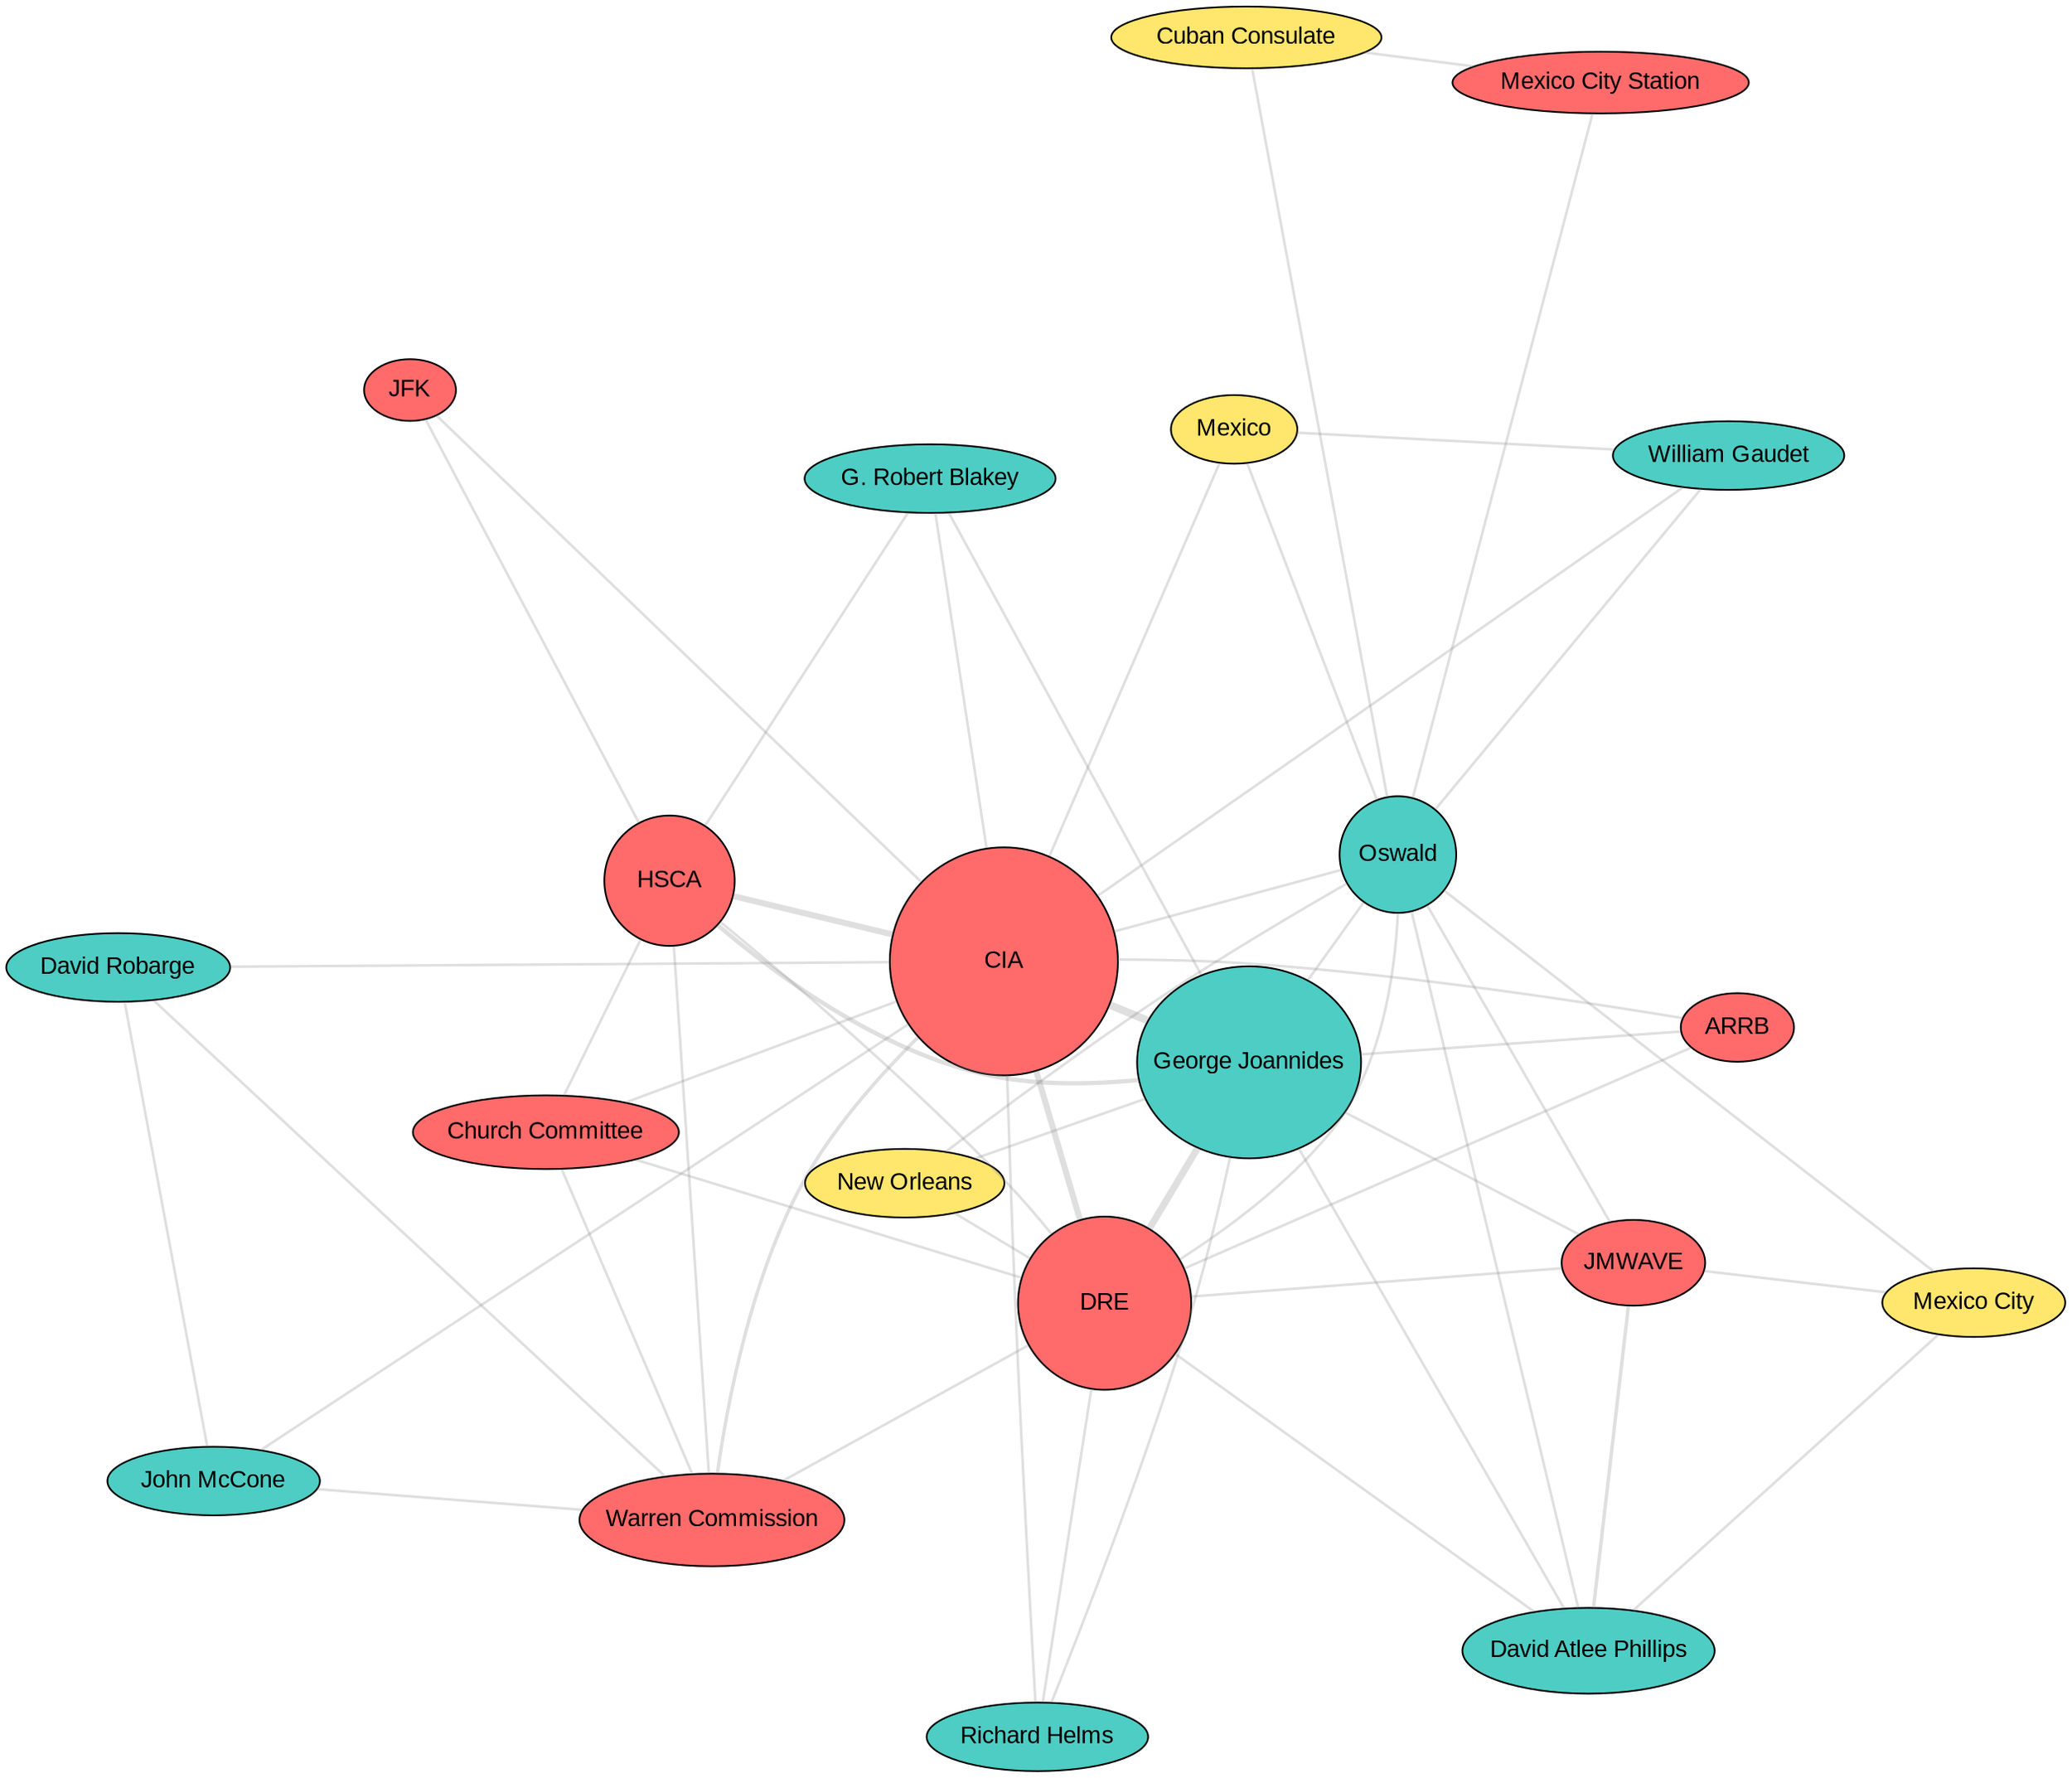 graph JFKNetwork {
  layout=fdp;
  overlap=false;
  splines=true;
  node [style=filled, fontname="Arial"];
  edge [color="#88888844"];

  "CIA" [fillcolor="#FF6B6B", label="CIA", width=1.85, height=1.85];
  "George Joannides" [fillcolor="#4ECDC4", label="George Joannides", width=1.55, height=1.55];
  "DRE" [fillcolor="#FF6B6B", label="DRE", width=1.40, height=1.40];
  "HSCA" [fillcolor="#FF6B6B", label="HSCA", width=1.05, height=1.05];
  "Oswald" [fillcolor="#4ECDC4", label="Oswald", width=0.95, height=0.95];
  "Warren Commission" [fillcolor="#FF6B6B", label="Warren Commission", width=0.75, height=0.75];
  "David Atlee Phillips" [fillcolor="#4ECDC4", label="David Atlee Phillips", width=0.70, height=0.70];
  "JMWAVE" [fillcolor="#FF6B6B", label="JMWAVE", width=0.70, height=0.70];
  "Church Committee" [fillcolor="#FF6B6B", label="Church Committee", width=0.60, height=0.60];
  "Mexico City" [fillcolor="#FFE66D", label="Mexico City", width=0.55, height=0.55];
  "Richard Helms" [fillcolor="#4ECDC4", label="Richard Helms", width=0.55, height=0.55];
  "New Orleans" [fillcolor="#FFE66D", label="New Orleans", width=0.55, height=0.55];
  "William Gaudet" [fillcolor="#4ECDC4", label="William Gaudet", width=0.55, height=0.55];
  "Mexico" [fillcolor="#FFE66D", label="Mexico", width=0.55, height=0.55];
  "G. Robert Blakey" [fillcolor="#4ECDC4", label="G. Robert Blakey", width=0.55, height=0.55];
  "ARRB" [fillcolor="#FF6B6B", label="ARRB", width=0.55, height=0.55];
  "John McCone" [fillcolor="#4ECDC4", label="John McCone", width=0.55, height=0.55];
  "David Robarge" [fillcolor="#4ECDC4", label="David Robarge", width=0.55, height=0.55];
  "JFK" [fillcolor="#FF6B6B", label="JFK", width=0.50, height=0.50];
  "Cuban Consulate" [fillcolor="#FFE66D", label="Cuban Consulate", width=0.50, height=0.50];
  "Mexico City Station" [fillcolor="#FF6B6B", label="Mexico City Station", width=0.50, height=0.50];

  "CIA" -- "HSCA" [penwidth=3.5];
  "CIA" -- "JFK" [penwidth=1.5];
  "HSCA" -- "JFK" [penwidth=1.5];
  "CIA" -- "George Joannides" [penwidth=4.5];
  "George Joannides" -- "HSCA" [penwidth=2.5];
  "CIA" -- "DRE" [penwidth=3.5];
  "DRE" -- "George Joannides" [penwidth=4.0];
  "David Atlee Phillips" -- "Oswald" [penwidth=1.5];
  "Mexico City" -- "Oswald" [penwidth=1.5];
  "JMWAVE" -- "Oswald" [penwidth=1.5];
  "David Atlee Phillips" -- "Mexico City" [penwidth=1.5];
  "David Atlee Phillips" -- "JMWAVE" [penwidth=2.0];
  "JMWAVE" -- "Mexico City" [penwidth=1.5];
  "CIA" -- "Richard Helms" [penwidth=1.5];
  "George Joannides" -- "Richard Helms" [penwidth=1.5];
  "DRE" -- "Richard Helms" [penwidth=1.5];
  "George Joannides" -- "Oswald" [penwidth=1.5];
  "New Orleans" -- "Oswald" [penwidth=1.5];
  "DRE" -- "Oswald" [penwidth=1.5];
  "George Joannides" -- "New Orleans" [penwidth=1.5];
  "DRE" -- "New Orleans" [penwidth=1.5];
  "Church Committee" -- "DRE" [penwidth=1.5];
  "CIA" -- "Church Committee" [penwidth=1.5];
  "Church Committee" -- "Warren Commission" [penwidth=1.5];
  "Church Committee" -- "HSCA" [penwidth=1.5];
  "DRE" -- "Warren Commission" [penwidth=1.5];
  "DRE" -- "HSCA" [penwidth=1.5];
  "CIA" -- "Warren Commission" [penwidth=2.0];
  "HSCA" -- "Warren Commission" [penwidth=1.5];
  "Oswald" -- "William Gaudet" [penwidth=1.5];
  "Mexico" -- "Oswald" [penwidth=1.5];
  "CIA" -- "Oswald" [penwidth=1.5];
  "Mexico" -- "William Gaudet" [penwidth=1.5];
  "CIA" -- "William Gaudet" [penwidth=1.5];
  "CIA" -- "Mexico" [penwidth=1.5];
  "Cuban Consulate" -- "Oswald" [penwidth=1.5];
  "Cuban Consulate" -- "Mexico City Station" [penwidth=1.5];
  "Mexico City Station" -- "Oswald" [penwidth=1.5];
  "David Atlee Phillips" -- "George Joannides" [penwidth=1.5];
  "DRE" -- "David Atlee Phillips" [penwidth=1.5];
  "George Joannides" -- "JMWAVE" [penwidth=1.5];
  "DRE" -- "JMWAVE" [penwidth=1.5];
  "CIA" -- "G. Robert Blakey" [penwidth=1.5];
  "G. Robert Blakey" -- "George Joannides" [penwidth=1.5];
  "G. Robert Blakey" -- "HSCA" [penwidth=1.5];
  "ARRB" -- "CIA" [penwidth=1.5];
  "ARRB" -- "George Joannides" [penwidth=1.5];
  "ARRB" -- "DRE" [penwidth=1.5];
  "CIA" -- "John McCone" [penwidth=1.5];
  "CIA" -- "David Robarge" [penwidth=1.5];
  "John McCone" -- "Warren Commission" [penwidth=1.5];
  "David Robarge" -- "Warren Commission" [penwidth=1.5];
  "David Robarge" -- "John McCone" [penwidth=1.5];
}